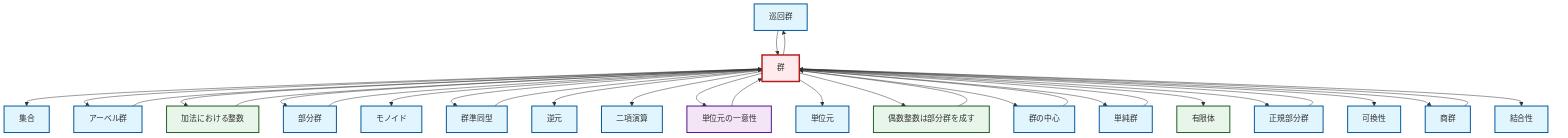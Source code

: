 graph TD
    classDef definition fill:#e1f5fe,stroke:#01579b,stroke-width:2px
    classDef theorem fill:#f3e5f5,stroke:#4a148c,stroke-width:2px
    classDef axiom fill:#fff3e0,stroke:#e65100,stroke-width:2px
    classDef example fill:#e8f5e9,stroke:#1b5e20,stroke-width:2px
    classDef current fill:#ffebee,stroke:#b71c1c,stroke-width:3px
    def-cyclic-group["巡回群"]:::definition
    def-identity-element["単位元"]:::definition
    ex-finite-field["有限体"]:::example
    def-normal-subgroup["正規部分群"]:::definition
    def-center-of-group["群の中心"]:::definition
    def-quotient-group["商群"]:::definition
    def-commutativity["可換性"]:::definition
    ex-integers-addition["加法における整数"]:::example
    def-binary-operation["二項演算"]:::definition
    def-abelian-group["アーベル群"]:::definition
    def-associativity["結合性"]:::definition
    ex-even-integers-subgroup["偶数整数は部分群を成す"]:::example
    def-inverse-element["逆元"]:::definition
    def-homomorphism["群準同型"]:::definition
    def-set["集合"]:::definition
    def-simple-group["単純群"]:::definition
    def-group["群"]:::definition
    def-monoid["モノイド"]:::definition
    def-subgroup["部分群"]:::definition
    thm-unique-identity["単位元の一意性"]:::theorem
    def-group --> def-set
    def-simple-group --> def-group
    def-group --> def-abelian-group
    def-group --> ex-integers-addition
    thm-unique-identity --> def-group
    def-group --> def-subgroup
    def-group --> def-monoid
    def-group --> def-homomorphism
    def-group --> def-inverse-element
    def-group --> def-binary-operation
    ex-integers-addition --> def-group
    def-normal-subgroup --> def-group
    def-group --> thm-unique-identity
    def-group --> def-identity-element
    def-group --> ex-even-integers-subgroup
    def-cyclic-group --> def-group
    def-group --> def-center-of-group
    def-abelian-group --> def-group
    def-group --> def-simple-group
    ex-even-integers-subgroup --> def-group
    def-group --> ex-finite-field
    def-group --> def-cyclic-group
    def-group --> def-normal-subgroup
    def-group --> def-commutativity
    def-subgroup --> def-group
    def-group --> def-quotient-group
    def-center-of-group --> def-group
    def-quotient-group --> def-group
    def-homomorphism --> def-group
    def-group --> def-associativity
    class def-group current